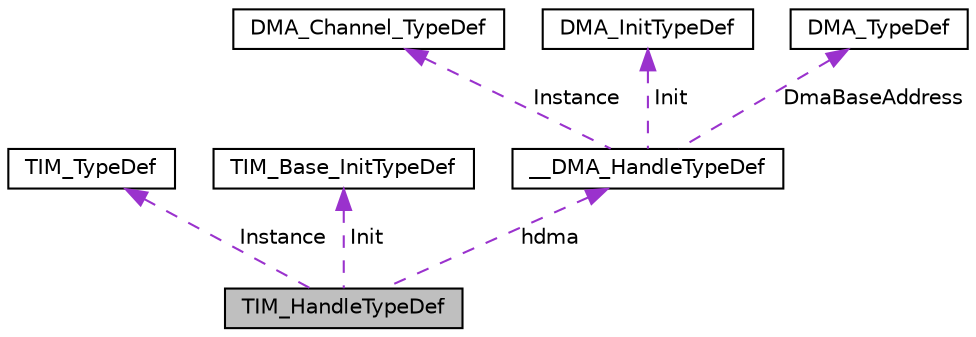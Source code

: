 digraph "TIM_HandleTypeDef"
{
 // LATEX_PDF_SIZE
  edge [fontname="Helvetica",fontsize="10",labelfontname="Helvetica",labelfontsize="10"];
  node [fontname="Helvetica",fontsize="10",shape=record];
  Node1 [label="TIM_HandleTypeDef",height=0.2,width=0.4,color="black", fillcolor="grey75", style="filled", fontcolor="black",tooltip="TIM Time Base Handle Structure definition."];
  Node2 -> Node1 [dir="back",color="darkorchid3",fontsize="10",style="dashed",label=" Instance" ,fontname="Helvetica"];
  Node2 [label="TIM_TypeDef",height=0.2,width=0.4,color="black", fillcolor="white", style="filled",URL="$struct_t_i_m___type_def.html",tooltip="TIM."];
  Node3 -> Node1 [dir="back",color="darkorchid3",fontsize="10",style="dashed",label=" Init" ,fontname="Helvetica"];
  Node3 [label="TIM_Base_InitTypeDef",height=0.2,width=0.4,color="black", fillcolor="white", style="filled",URL="$struct_t_i_m___base___init_type_def.html",tooltip="TIM Time base Configuration Structure definition."];
  Node4 -> Node1 [dir="back",color="darkorchid3",fontsize="10",style="dashed",label=" hdma" ,fontname="Helvetica"];
  Node4 [label="__DMA_HandleTypeDef",height=0.2,width=0.4,color="black", fillcolor="white", style="filled",URL="$struct_____d_m_a___handle_type_def.html",tooltip="DMA handle Structure definition."];
  Node5 -> Node4 [dir="back",color="darkorchid3",fontsize="10",style="dashed",label=" Instance" ,fontname="Helvetica"];
  Node5 [label="DMA_Channel_TypeDef",height=0.2,width=0.4,color="black", fillcolor="white", style="filled",URL="$struct_d_m_a___channel___type_def.html",tooltip="DMA Controller."];
  Node6 -> Node4 [dir="back",color="darkorchid3",fontsize="10",style="dashed",label=" Init" ,fontname="Helvetica"];
  Node6 [label="DMA_InitTypeDef",height=0.2,width=0.4,color="black", fillcolor="white", style="filled",URL="$struct_d_m_a___init_type_def.html",tooltip="DMA Configuration Structure definition."];
  Node7 -> Node4 [dir="back",color="darkorchid3",fontsize="10",style="dashed",label=" DmaBaseAddress" ,fontname="Helvetica"];
  Node7 [label="DMA_TypeDef",height=0.2,width=0.4,color="black", fillcolor="white", style="filled",URL="$struct_d_m_a___type_def.html",tooltip=" "];
}

